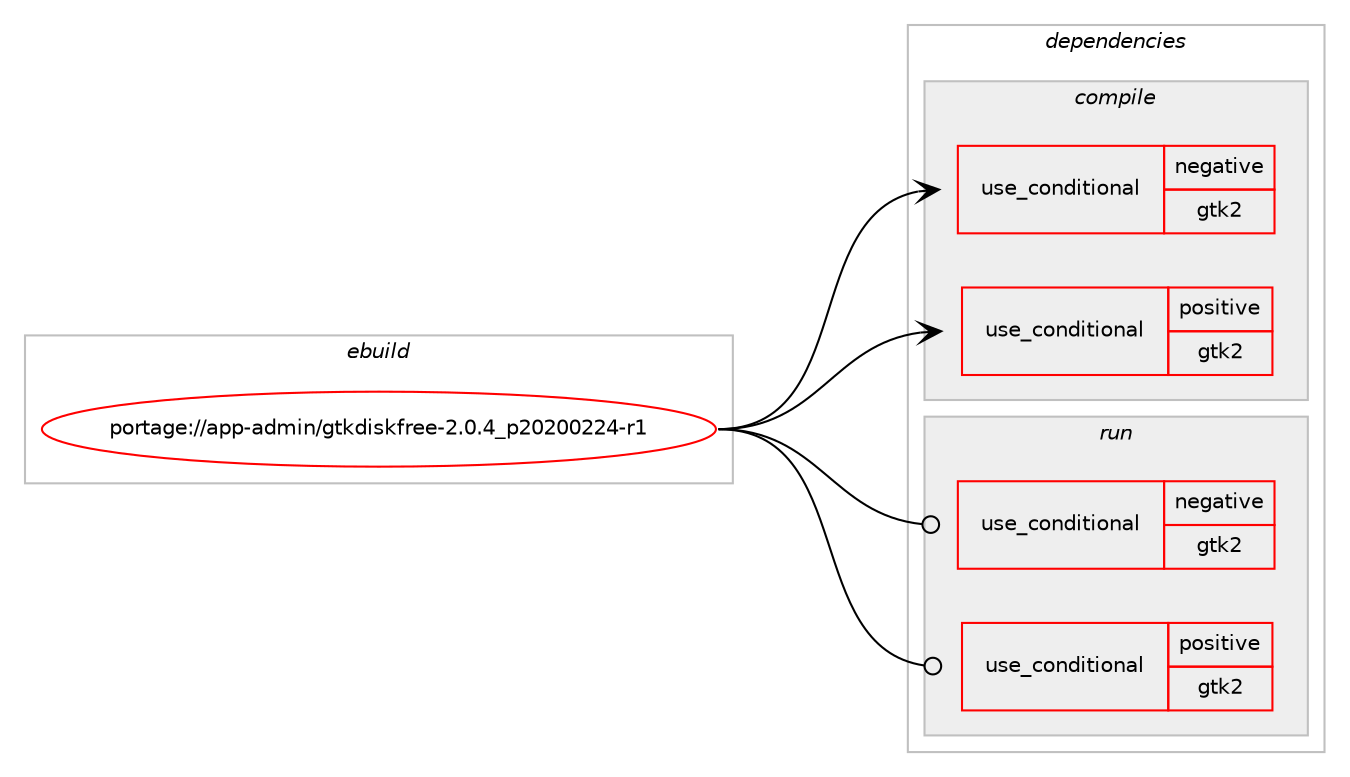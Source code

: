 digraph prolog {

# *************
# Graph options
# *************

newrank=true;
concentrate=true;
compound=true;
graph [rankdir=LR,fontname=Helvetica,fontsize=10,ranksep=1.5];#, ranksep=2.5, nodesep=0.2];
edge  [arrowhead=vee];
node  [fontname=Helvetica,fontsize=10];

# **********
# The ebuild
# **********

subgraph cluster_leftcol {
color=gray;
rank=same;
label=<<i>ebuild</i>>;
id [label="portage://app-admin/gtkdiskfree-2.0.4_p20200224-r1", color=red, width=4, href="../app-admin/gtkdiskfree-2.0.4_p20200224-r1.svg"];
}

# ****************
# The dependencies
# ****************

subgraph cluster_midcol {
color=gray;
label=<<i>dependencies</i>>;
subgraph cluster_compile {
fillcolor="#eeeeee";
style=filled;
label=<<i>compile</i>>;
subgraph cond568 {
dependency1004 [label=<<TABLE BORDER="0" CELLBORDER="1" CELLSPACING="0" CELLPADDING="4"><TR><TD ROWSPAN="3" CELLPADDING="10">use_conditional</TD></TR><TR><TD>negative</TD></TR><TR><TD>gtk2</TD></TR></TABLE>>, shape=none, color=red];
# *** BEGIN UNKNOWN DEPENDENCY TYPE (TODO) ***
# dependency1004 -> package_dependency(portage://app-admin/gtkdiskfree-2.0.4_p20200224-r1,install,no,x11-libs,gtk+,none,[,,],[slot(3)],[])
# *** END UNKNOWN DEPENDENCY TYPE (TODO) ***

}
id:e -> dependency1004:w [weight=20,style="solid",arrowhead="vee"];
subgraph cond569 {
dependency1005 [label=<<TABLE BORDER="0" CELLBORDER="1" CELLSPACING="0" CELLPADDING="4"><TR><TD ROWSPAN="3" CELLPADDING="10">use_conditional</TD></TR><TR><TD>positive</TD></TR><TR><TD>gtk2</TD></TR></TABLE>>, shape=none, color=red];
# *** BEGIN UNKNOWN DEPENDENCY TYPE (TODO) ***
# dependency1005 -> package_dependency(portage://app-admin/gtkdiskfree-2.0.4_p20200224-r1,install,no,x11-libs,gtk+,none,[,,],[slot(2)],[])
# *** END UNKNOWN DEPENDENCY TYPE (TODO) ***

}
id:e -> dependency1005:w [weight=20,style="solid",arrowhead="vee"];
# *** BEGIN UNKNOWN DEPENDENCY TYPE (TODO) ***
# id -> package_dependency(portage://app-admin/gtkdiskfree-2.0.4_p20200224-r1,install,no,dev-libs,glib,none,[,,],[],[])
# *** END UNKNOWN DEPENDENCY TYPE (TODO) ***

# *** BEGIN UNKNOWN DEPENDENCY TYPE (TODO) ***
# id -> package_dependency(portage://app-admin/gtkdiskfree-2.0.4_p20200224-r1,install,no,x11-base,xorg-proto,none,[,,],[],[])
# *** END UNKNOWN DEPENDENCY TYPE (TODO) ***

# *** BEGIN UNKNOWN DEPENDENCY TYPE (TODO) ***
# id -> package_dependency(portage://app-admin/gtkdiskfree-2.0.4_p20200224-r1,install,no,x11-libs,cairo,none,[,,],[],[])
# *** END UNKNOWN DEPENDENCY TYPE (TODO) ***

# *** BEGIN UNKNOWN DEPENDENCY TYPE (TODO) ***
# id -> package_dependency(portage://app-admin/gtkdiskfree-2.0.4_p20200224-r1,install,no,x11-libs,gdk-pixbuf,none,[,,],[],[])
# *** END UNKNOWN DEPENDENCY TYPE (TODO) ***

}
subgraph cluster_compileandrun {
fillcolor="#eeeeee";
style=filled;
label=<<i>compile and run</i>>;
}
subgraph cluster_run {
fillcolor="#eeeeee";
style=filled;
label=<<i>run</i>>;
subgraph cond570 {
dependency1006 [label=<<TABLE BORDER="0" CELLBORDER="1" CELLSPACING="0" CELLPADDING="4"><TR><TD ROWSPAN="3" CELLPADDING="10">use_conditional</TD></TR><TR><TD>negative</TD></TR><TR><TD>gtk2</TD></TR></TABLE>>, shape=none, color=red];
# *** BEGIN UNKNOWN DEPENDENCY TYPE (TODO) ***
# dependency1006 -> package_dependency(portage://app-admin/gtkdiskfree-2.0.4_p20200224-r1,run,no,x11-libs,gtk+,none,[,,],[slot(3)],[])
# *** END UNKNOWN DEPENDENCY TYPE (TODO) ***

}
id:e -> dependency1006:w [weight=20,style="solid",arrowhead="odot"];
subgraph cond571 {
dependency1007 [label=<<TABLE BORDER="0" CELLBORDER="1" CELLSPACING="0" CELLPADDING="4"><TR><TD ROWSPAN="3" CELLPADDING="10">use_conditional</TD></TR><TR><TD>positive</TD></TR><TR><TD>gtk2</TD></TR></TABLE>>, shape=none, color=red];
# *** BEGIN UNKNOWN DEPENDENCY TYPE (TODO) ***
# dependency1007 -> package_dependency(portage://app-admin/gtkdiskfree-2.0.4_p20200224-r1,run,no,x11-libs,gtk+,none,[,,],[slot(2)],[])
# *** END UNKNOWN DEPENDENCY TYPE (TODO) ***

}
id:e -> dependency1007:w [weight=20,style="solid",arrowhead="odot"];
# *** BEGIN UNKNOWN DEPENDENCY TYPE (TODO) ***
# id -> package_dependency(portage://app-admin/gtkdiskfree-2.0.4_p20200224-r1,run,no,dev-libs,glib,none,[,,],[],[])
# *** END UNKNOWN DEPENDENCY TYPE (TODO) ***

# *** BEGIN UNKNOWN DEPENDENCY TYPE (TODO) ***
# id -> package_dependency(portage://app-admin/gtkdiskfree-2.0.4_p20200224-r1,run,no,x11-libs,cairo,none,[,,],[],[])
# *** END UNKNOWN DEPENDENCY TYPE (TODO) ***

# *** BEGIN UNKNOWN DEPENDENCY TYPE (TODO) ***
# id -> package_dependency(portage://app-admin/gtkdiskfree-2.0.4_p20200224-r1,run,no,x11-libs,gdk-pixbuf,none,[,,],[],[])
# *** END UNKNOWN DEPENDENCY TYPE (TODO) ***

}
}

# **************
# The candidates
# **************

subgraph cluster_choices {
rank=same;
color=gray;
label=<<i>candidates</i>>;

}

}
